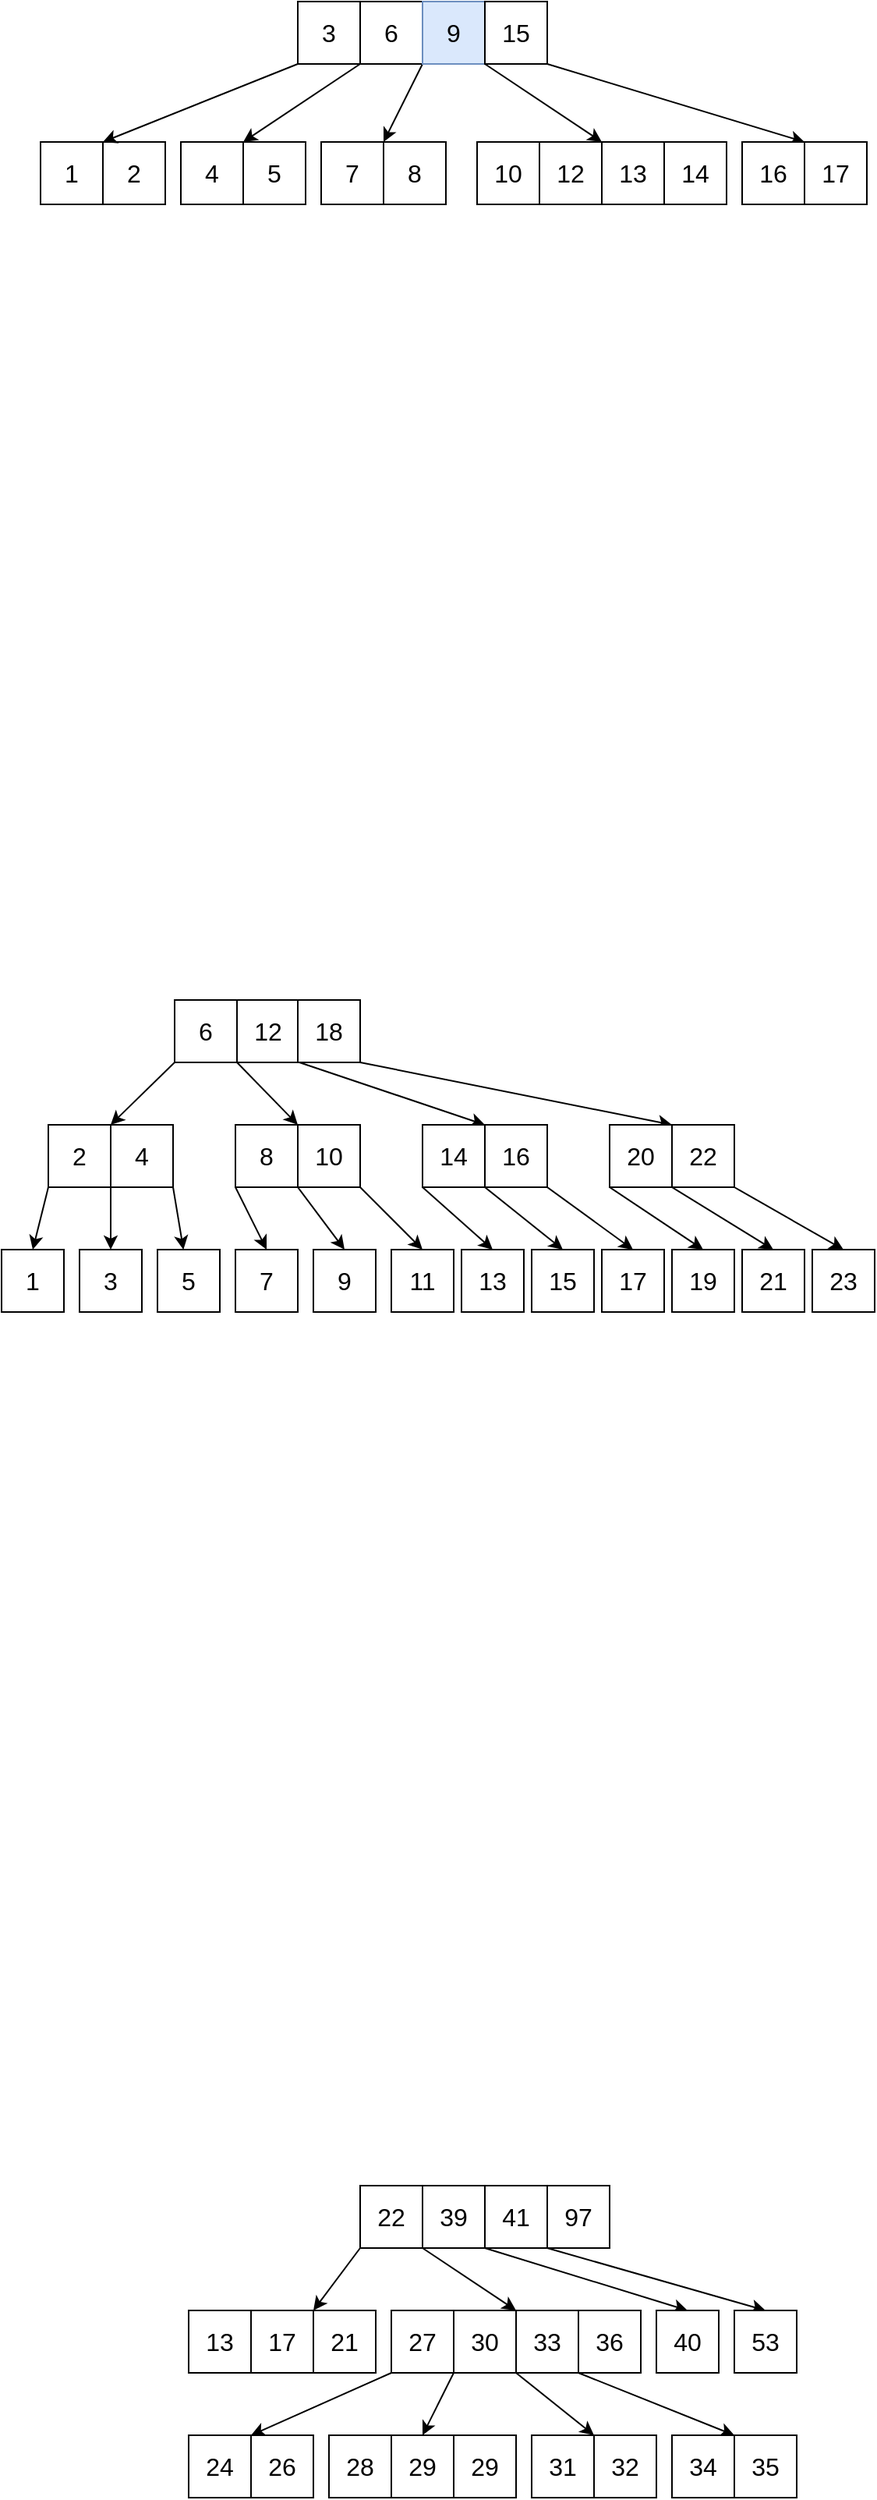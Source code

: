 <mxfile version="16.5.3" type="github"><diagram id="HsHGnJHCet1yRF-VERQW" name="Page-1"><mxGraphModel dx="1399" dy="1948" grid="1" gridSize="10" guides="1" tooltips="1" connect="1" arrows="1" fold="1" page="0" pageScale="1" pageWidth="827" pageHeight="1169" math="0" shadow="0"><root><mxCell id="0"/><mxCell id="1" parent="0"/><mxCell id="9dE5JUCbKYj7Kiz-Bpzf-1" value="39" style="rounded=0;whiteSpace=wrap;html=1;fontSize=16;gradientColor=none;" parent="1" vertex="1"><mxGeometry x="40" y="320" width="40" height="40" as="geometry"/></mxCell><mxCell id="9dE5JUCbKYj7Kiz-Bpzf-34" style="edgeStyle=none;rounded=0;orthogonalLoop=1;jettySize=auto;html=1;exitX=0;exitY=1;exitDx=0;exitDy=0;entryX=0;entryY=0;entryDx=0;entryDy=0;fontSize=16;" parent="1" source="9dE5JUCbKYj7Kiz-Bpzf-27" target="9dE5JUCbKYj7Kiz-Bpzf-32" edge="1"><mxGeometry relative="1" as="geometry"/></mxCell><mxCell id="9dE5JUCbKYj7Kiz-Bpzf-42" style="edgeStyle=none;rounded=0;orthogonalLoop=1;jettySize=auto;html=1;exitX=1;exitY=1;exitDx=0;exitDy=0;entryX=0;entryY=0;entryDx=0;entryDy=0;fontSize=16;" parent="1" source="9dE5JUCbKYj7Kiz-Bpzf-27" target="9dE5JUCbKYj7Kiz-Bpzf-40" edge="1"><mxGeometry relative="1" as="geometry"/></mxCell><mxCell id="9dE5JUCbKYj7Kiz-Bpzf-27" value="22" style="rounded=0;whiteSpace=wrap;html=1;fontSize=16;gradientColor=none;" parent="1" vertex="1"><mxGeometry y="320" width="40" height="40" as="geometry"/></mxCell><mxCell id="9dE5JUCbKYj7Kiz-Bpzf-36" style="edgeStyle=none;rounded=0;orthogonalLoop=1;jettySize=auto;html=1;exitX=0;exitY=1;exitDx=0;exitDy=0;entryX=0.5;entryY=0;entryDx=0;entryDy=0;fontSize=16;" parent="1" source="9dE5JUCbKYj7Kiz-Bpzf-28" target="9dE5JUCbKYj7Kiz-Bpzf-30" edge="1"><mxGeometry relative="1" as="geometry"/></mxCell><mxCell id="9dE5JUCbKYj7Kiz-Bpzf-28" value="97" style="rounded=0;whiteSpace=wrap;html=1;fontSize=16;gradientColor=none;" parent="1" vertex="1"><mxGeometry x="120" y="320" width="40" height="40" as="geometry"/></mxCell><mxCell id="9dE5JUCbKYj7Kiz-Bpzf-35" style="edgeStyle=none;rounded=0;orthogonalLoop=1;jettySize=auto;html=1;exitX=0;exitY=1;exitDx=0;exitDy=0;entryX=0.5;entryY=0;entryDx=0;entryDy=0;fontSize=16;" parent="1" source="9dE5JUCbKYj7Kiz-Bpzf-29" target="9dE5JUCbKYj7Kiz-Bpzf-33" edge="1"><mxGeometry relative="1" as="geometry"/></mxCell><mxCell id="9dE5JUCbKYj7Kiz-Bpzf-29" value="41" style="rounded=0;whiteSpace=wrap;html=1;fontSize=16;gradientColor=none;" parent="1" vertex="1"><mxGeometry x="80" y="320" width="40" height="40" as="geometry"/></mxCell><mxCell id="9dE5JUCbKYj7Kiz-Bpzf-30" value="53" style="rounded=0;whiteSpace=wrap;html=1;fontSize=16;gradientColor=none;" parent="1" vertex="1"><mxGeometry x="240" y="400" width="40" height="40" as="geometry"/></mxCell><mxCell id="9dE5JUCbKYj7Kiz-Bpzf-31" value="17" style="rounded=0;whiteSpace=wrap;html=1;fontSize=16;gradientColor=none;" parent="1" vertex="1"><mxGeometry x="-70" y="400" width="40" height="40" as="geometry"/></mxCell><mxCell id="9dE5JUCbKYj7Kiz-Bpzf-32" value="21" style="rounded=0;whiteSpace=wrap;html=1;fontSize=16;gradientColor=none;" parent="1" vertex="1"><mxGeometry x="-30" y="400" width="40" height="40" as="geometry"/></mxCell><mxCell id="9dE5JUCbKYj7Kiz-Bpzf-33" value="40" style="rounded=0;whiteSpace=wrap;html=1;fontSize=16;gradientColor=none;" parent="1" vertex="1"><mxGeometry x="190" y="400" width="40" height="40" as="geometry"/></mxCell><mxCell id="9dE5JUCbKYj7Kiz-Bpzf-57" style="edgeStyle=none;rounded=0;orthogonalLoop=1;jettySize=auto;html=1;exitX=1;exitY=1;exitDx=0;exitDy=0;entryX=0;entryY=0;entryDx=0;entryDy=0;fontSize=16;" parent="1" source="9dE5JUCbKYj7Kiz-Bpzf-37" target="9dE5JUCbKYj7Kiz-Bpzf-56" edge="1"><mxGeometry relative="1" as="geometry"/></mxCell><mxCell id="9dE5JUCbKYj7Kiz-Bpzf-37" value="30" style="rounded=0;whiteSpace=wrap;html=1;fontSize=16;gradientColor=none;" parent="1" vertex="1"><mxGeometry x="60" y="400" width="40" height="40" as="geometry"/></mxCell><mxCell id="9dE5JUCbKYj7Kiz-Bpzf-47" style="edgeStyle=none;rounded=0;orthogonalLoop=1;jettySize=auto;html=1;exitX=1;exitY=1;exitDx=0;exitDy=0;entryX=0.5;entryY=0;entryDx=0;entryDy=0;fontSize=16;" parent="1" source="9dE5JUCbKYj7Kiz-Bpzf-39" target="9dE5JUCbKYj7Kiz-Bpzf-46" edge="1"><mxGeometry relative="1" as="geometry"/></mxCell><mxCell id="9dE5JUCbKYj7Kiz-Bpzf-49" style="edgeStyle=none;rounded=0;orthogonalLoop=1;jettySize=auto;html=1;exitX=0;exitY=1;exitDx=0;exitDy=0;entryX=1;entryY=0;entryDx=0;entryDy=0;fontSize=16;" parent="1" source="9dE5JUCbKYj7Kiz-Bpzf-39" target="9dE5JUCbKYj7Kiz-Bpzf-45" edge="1"><mxGeometry relative="1" as="geometry"/></mxCell><mxCell id="9dE5JUCbKYj7Kiz-Bpzf-39" value="27" style="rounded=0;whiteSpace=wrap;html=1;fontSize=16;gradientColor=none;" parent="1" vertex="1"><mxGeometry x="20" y="400" width="40" height="40" as="geometry"/></mxCell><mxCell id="9dE5JUCbKYj7Kiz-Bpzf-48" style="edgeStyle=none;rounded=0;orthogonalLoop=1;jettySize=auto;html=1;exitX=1;exitY=1;exitDx=0;exitDy=0;entryX=1;entryY=0;entryDx=0;entryDy=0;fontSize=16;" parent="1" source="9dE5JUCbKYj7Kiz-Bpzf-40" target="9dE5JUCbKYj7Kiz-Bpzf-44" edge="1"><mxGeometry relative="1" as="geometry"/></mxCell><mxCell id="9dE5JUCbKYj7Kiz-Bpzf-40" value="33" style="rounded=0;whiteSpace=wrap;html=1;fontSize=16;gradientColor=none;" parent="1" vertex="1"><mxGeometry x="100" y="400" width="40" height="40" as="geometry"/></mxCell><mxCell id="9dE5JUCbKYj7Kiz-Bpzf-41" value="36" style="rounded=0;whiteSpace=wrap;html=1;fontSize=16;gradientColor=none;" parent="1" vertex="1"><mxGeometry x="140" y="400" width="40" height="40" as="geometry"/></mxCell><mxCell id="9dE5JUCbKYj7Kiz-Bpzf-43" value="35" style="rounded=0;whiteSpace=wrap;html=1;fontSize=16;gradientColor=none;" parent="1" vertex="1"><mxGeometry x="240" y="480" width="40" height="40" as="geometry"/></mxCell><mxCell id="9dE5JUCbKYj7Kiz-Bpzf-44" value="34" style="rounded=0;whiteSpace=wrap;html=1;fontSize=16;gradientColor=none;" parent="1" vertex="1"><mxGeometry x="200" y="480" width="40" height="40" as="geometry"/></mxCell><mxCell id="9dE5JUCbKYj7Kiz-Bpzf-45" value="24" style="rounded=0;whiteSpace=wrap;html=1;fontSize=16;gradientColor=none;" parent="1" vertex="1"><mxGeometry x="-110" y="480" width="40" height="40" as="geometry"/></mxCell><mxCell id="9dE5JUCbKYj7Kiz-Bpzf-46" value="29" style="rounded=0;whiteSpace=wrap;html=1;fontSize=16;gradientColor=none;" parent="1" vertex="1"><mxGeometry x="20" y="480" width="40" height="40" as="geometry"/></mxCell><mxCell id="9dE5JUCbKYj7Kiz-Bpzf-50" value="26" style="rounded=0;whiteSpace=wrap;html=1;fontSize=16;gradientColor=none;" parent="1" vertex="1"><mxGeometry x="-70" y="480" width="40" height="40" as="geometry"/></mxCell><mxCell id="9dE5JUCbKYj7Kiz-Bpzf-52" value="13" style="rounded=0;whiteSpace=wrap;html=1;fontSize=16;gradientColor=none;" parent="1" vertex="1"><mxGeometry x="-110" y="400" width="40" height="40" as="geometry"/></mxCell><mxCell id="9dE5JUCbKYj7Kiz-Bpzf-53" value="28" style="rounded=0;whiteSpace=wrap;html=1;fontSize=16;gradientColor=none;" parent="1" vertex="1"><mxGeometry x="-20" y="480" width="40" height="40" as="geometry"/></mxCell><mxCell id="9dE5JUCbKYj7Kiz-Bpzf-54" value="29" style="rounded=0;whiteSpace=wrap;html=1;fontSize=16;gradientColor=none;" parent="1" vertex="1"><mxGeometry x="60" y="480" width="40" height="40" as="geometry"/></mxCell><mxCell id="9dE5JUCbKYj7Kiz-Bpzf-55" value="31" style="rounded=0;whiteSpace=wrap;html=1;fontSize=16;gradientColor=none;" parent="1" vertex="1"><mxGeometry x="110" y="480" width="40" height="40" as="geometry"/></mxCell><mxCell id="9dE5JUCbKYj7Kiz-Bpzf-56" value="32" style="rounded=0;whiteSpace=wrap;html=1;fontSize=16;gradientColor=none;" parent="1" vertex="1"><mxGeometry x="150" y="480" width="40" height="40" as="geometry"/></mxCell><mxCell id="7C6iWExIwOKQ3BnG_yjN-1" value="1" style="rounded=0;whiteSpace=wrap;html=1;fontSize=16;gradientColor=none;" parent="1" vertex="1"><mxGeometry x="-230" y="-280" width="40" height="40" as="geometry"/></mxCell><mxCell id="7C6iWExIwOKQ3BnG_yjN-8" style="edgeStyle=orthogonalEdgeStyle;rounded=0;orthogonalLoop=1;jettySize=auto;html=1;exitX=1;exitY=1;exitDx=0;exitDy=0;entryX=0.5;entryY=0;entryDx=0;entryDy=0;" parent="1" source="7C6iWExIwOKQ3BnG_yjN-2" target="7C6iWExIwOKQ3BnG_yjN-3" edge="1"><mxGeometry relative="1" as="geometry"/></mxCell><mxCell id="7C6iWExIwOKQ3BnG_yjN-18" style="edgeStyle=none;rounded=0;orthogonalLoop=1;jettySize=auto;html=1;exitX=0;exitY=1;exitDx=0;exitDy=0;entryX=0.5;entryY=0;entryDx=0;entryDy=0;" parent="1" source="7C6iWExIwOKQ3BnG_yjN-2" target="7C6iWExIwOKQ3BnG_yjN-1" edge="1"><mxGeometry relative="1" as="geometry"/></mxCell><mxCell id="7C6iWExIwOKQ3BnG_yjN-2" value="2" style="rounded=0;whiteSpace=wrap;html=1;fontSize=16;gradientColor=none;" parent="1" vertex="1"><mxGeometry x="-200" y="-360" width="40" height="40" as="geometry"/></mxCell><mxCell id="7C6iWExIwOKQ3BnG_yjN-3" value="3" style="rounded=0;whiteSpace=wrap;html=1;fontSize=16;gradientColor=none;" parent="1" vertex="1"><mxGeometry x="-180" y="-280" width="40" height="40" as="geometry"/></mxCell><mxCell id="7C6iWExIwOKQ3BnG_yjN-12" style="rounded=0;orthogonalLoop=1;jettySize=auto;html=1;exitX=1;exitY=1;exitDx=0;exitDy=0;" parent="1" source="7C6iWExIwOKQ3BnG_yjN-6" target="7C6iWExIwOKQ3BnG_yjN-7" edge="1"><mxGeometry relative="1" as="geometry"/></mxCell><mxCell id="7C6iWExIwOKQ3BnG_yjN-6" value="4" style="rounded=0;whiteSpace=wrap;html=1;fontSize=16;gradientColor=none;" parent="1" vertex="1"><mxGeometry x="-160" y="-360" width="40" height="40" as="geometry"/></mxCell><mxCell id="7C6iWExIwOKQ3BnG_yjN-7" value="5" style="rounded=0;whiteSpace=wrap;html=1;fontSize=16;gradientColor=none;" parent="1" vertex="1"><mxGeometry x="-130" y="-280" width="40" height="40" as="geometry"/></mxCell><mxCell id="4iza4DcokvHvDO2B3_k8-5" style="edgeStyle=none;rounded=0;orthogonalLoop=1;jettySize=auto;html=1;exitX=0;exitY=1;exitDx=0;exitDy=0;entryX=0;entryY=0;entryDx=0;entryDy=0;" parent="1" source="7C6iWExIwOKQ3BnG_yjN-10" target="7C6iWExIwOKQ3BnG_yjN-6" edge="1"><mxGeometry relative="1" as="geometry"/></mxCell><mxCell id="4iza4DcokvHvDO2B3_k8-6" style="edgeStyle=none;rounded=0;orthogonalLoop=1;jettySize=auto;html=1;exitX=1;exitY=1;exitDx=0;exitDy=0;entryX=0;entryY=0;entryDx=0;entryDy=0;" parent="1" source="7C6iWExIwOKQ3BnG_yjN-10" target="7C6iWExIwOKQ3BnG_yjN-20" edge="1"><mxGeometry relative="1" as="geometry"/></mxCell><mxCell id="7C6iWExIwOKQ3BnG_yjN-10" value="6" style="rounded=0;whiteSpace=wrap;html=1;fontSize=16;gradientColor=none;" parent="1" vertex="1"><mxGeometry x="-119" y="-440" width="40" height="40" as="geometry"/></mxCell><mxCell id="7C6iWExIwOKQ3BnG_yjN-11" value="7" style="rounded=0;whiteSpace=wrap;html=1;fontSize=16;gradientColor=none;" parent="1" vertex="1"><mxGeometry x="-80" y="-280" width="40" height="40" as="geometry"/></mxCell><mxCell id="7C6iWExIwOKQ3BnG_yjN-19" style="edgeStyle=none;rounded=0;orthogonalLoop=1;jettySize=auto;html=1;exitX=1;exitY=1;exitDx=0;exitDy=0;entryX=0.5;entryY=0;entryDx=0;entryDy=0;" parent="1" source="7C6iWExIwOKQ3BnG_yjN-15" target="7C6iWExIwOKQ3BnG_yjN-16" edge="1"><mxGeometry relative="1" as="geometry"/></mxCell><mxCell id="4iza4DcokvHvDO2B3_k8-4" style="edgeStyle=none;rounded=0;orthogonalLoop=1;jettySize=auto;html=1;exitX=0;exitY=1;exitDx=0;exitDy=0;entryX=0.5;entryY=0;entryDx=0;entryDy=0;" parent="1" source="7C6iWExIwOKQ3BnG_yjN-15" target="7C6iWExIwOKQ3BnG_yjN-11" edge="1"><mxGeometry relative="1" as="geometry"/></mxCell><mxCell id="7C6iWExIwOKQ3BnG_yjN-15" value="8" style="rounded=0;whiteSpace=wrap;html=1;fontSize=16;gradientColor=none;" parent="1" vertex="1"><mxGeometry x="-80" y="-360" width="40" height="40" as="geometry"/></mxCell><mxCell id="7C6iWExIwOKQ3BnG_yjN-16" value="9" style="rounded=0;whiteSpace=wrap;html=1;fontSize=16;gradientColor=none;" parent="1" vertex="1"><mxGeometry x="-30" y="-280" width="40" height="40" as="geometry"/></mxCell><mxCell id="4iza4DcokvHvDO2B3_k8-2" style="rounded=0;orthogonalLoop=1;jettySize=auto;html=1;exitX=1;exitY=1;exitDx=0;exitDy=0;entryX=0.5;entryY=0;entryDx=0;entryDy=0;" parent="1" source="7C6iWExIwOKQ3BnG_yjN-20" target="7C6iWExIwOKQ3BnG_yjN-21" edge="1"><mxGeometry relative="1" as="geometry"/></mxCell><mxCell id="7C6iWExIwOKQ3BnG_yjN-20" value="10" style="rounded=0;whiteSpace=wrap;html=1;fontSize=16;gradientColor=none;" parent="1" vertex="1"><mxGeometry x="-40" y="-360" width="40" height="40" as="geometry"/></mxCell><mxCell id="7C6iWExIwOKQ3BnG_yjN-21" value="11" style="rounded=0;whiteSpace=wrap;html=1;fontSize=16;gradientColor=none;" parent="1" vertex="1"><mxGeometry x="20" y="-280" width="40" height="40" as="geometry"/></mxCell><mxCell id="7C6iWExIwOKQ3BnG_yjN-30" value="1" style="rounded=0;whiteSpace=wrap;html=1;fontSize=16;gradientColor=none;" parent="1" vertex="1"><mxGeometry x="-205" y="-990" width="40" height="40" as="geometry"/></mxCell><mxCell id="7C6iWExIwOKQ3BnG_yjN-31" value="2" style="rounded=0;whiteSpace=wrap;html=1;fontSize=16;gradientColor=none;" parent="1" vertex="1"><mxGeometry x="-165" y="-990" width="40" height="40" as="geometry"/></mxCell><mxCell id="7C6iWExIwOKQ3BnG_yjN-36" style="edgeStyle=none;rounded=0;orthogonalLoop=1;jettySize=auto;html=1;exitX=0;exitY=1;exitDx=0;exitDy=0;entryX=0;entryY=0;entryDx=0;entryDy=0;" parent="1" source="7C6iWExIwOKQ3BnG_yjN-32" target="7C6iWExIwOKQ3BnG_yjN-31" edge="1"><mxGeometry relative="1" as="geometry"/></mxCell><mxCell id="7C6iWExIwOKQ3BnG_yjN-37" style="edgeStyle=none;rounded=0;orthogonalLoop=1;jettySize=auto;html=1;exitX=1;exitY=1;exitDx=0;exitDy=0;entryX=1;entryY=0;entryDx=0;entryDy=0;" parent="1" source="7C6iWExIwOKQ3BnG_yjN-32" target="7C6iWExIwOKQ3BnG_yjN-33" edge="1"><mxGeometry relative="1" as="geometry"/></mxCell><mxCell id="7C6iWExIwOKQ3BnG_yjN-32" value="3" style="rounded=0;whiteSpace=wrap;html=1;fontSize=16;gradientColor=none;" parent="1" vertex="1"><mxGeometry x="-40" y="-1080" width="40" height="40" as="geometry"/></mxCell><mxCell id="7C6iWExIwOKQ3BnG_yjN-33" value="4" style="rounded=0;whiteSpace=wrap;html=1;fontSize=16;gradientColor=none;" parent="1" vertex="1"><mxGeometry x="-115" y="-990" width="40" height="40" as="geometry"/></mxCell><mxCell id="7C6iWExIwOKQ3BnG_yjN-35" value="5" style="rounded=0;whiteSpace=wrap;html=1;fontSize=16;gradientColor=none;" parent="1" vertex="1"><mxGeometry x="-75" y="-990" width="40" height="40" as="geometry"/></mxCell><mxCell id="7C6iWExIwOKQ3BnG_yjN-41" style="edgeStyle=none;rounded=0;orthogonalLoop=1;jettySize=auto;html=1;exitX=1;exitY=1;exitDx=0;exitDy=0;entryX=1;entryY=0;entryDx=0;entryDy=0;" parent="1" source="7C6iWExIwOKQ3BnG_yjN-38" target="7C6iWExIwOKQ3BnG_yjN-39" edge="1"><mxGeometry relative="1" as="geometry"/></mxCell><mxCell id="7C6iWExIwOKQ3BnG_yjN-38" value="6" style="rounded=0;whiteSpace=wrap;html=1;fontSize=16;gradientColor=none;" parent="1" vertex="1"><mxGeometry y="-1080" width="40" height="40" as="geometry"/></mxCell><mxCell id="7C6iWExIwOKQ3BnG_yjN-39" value="7" style="rounded=0;whiteSpace=wrap;html=1;fontSize=16;gradientColor=none;" parent="1" vertex="1"><mxGeometry x="-25" y="-990" width="40" height="40" as="geometry"/></mxCell><mxCell id="7C6iWExIwOKQ3BnG_yjN-40" value="8" style="rounded=0;whiteSpace=wrap;html=1;fontSize=16;gradientColor=none;" parent="1" vertex="1"><mxGeometry x="15" y="-990" width="40" height="40" as="geometry"/></mxCell><mxCell id="7C6iWExIwOKQ3BnG_yjN-42" value="9" style="rounded=0;whiteSpace=wrap;html=1;fontSize=16;fillColor=#dae8fc;strokeColor=#6c8ebf;" parent="1" vertex="1"><mxGeometry x="40" y="-1080" width="40" height="40" as="geometry"/></mxCell><mxCell id="7C6iWExIwOKQ3BnG_yjN-43" value="10" style="rounded=0;whiteSpace=wrap;html=1;fontSize=16;gradientColor=none;" parent="1" vertex="1"><mxGeometry x="75" y="-990" width="40" height="40" as="geometry"/></mxCell><mxCell id="7C6iWExIwOKQ3BnG_yjN-49" style="edgeStyle=none;rounded=0;orthogonalLoop=1;jettySize=auto;html=1;exitX=0;exitY=1;exitDx=0;exitDy=0;entryX=0;entryY=0;entryDx=0;entryDy=0;" parent="1" source="7C6iWExIwOKQ3BnG_yjN-50" target="7C6iWExIwOKQ3BnG_yjN-47" edge="1"><mxGeometry relative="1" as="geometry"/></mxCell><mxCell id="7C6iWExIwOKQ3BnG_yjN-46" value="12" style="rounded=0;whiteSpace=wrap;html=1;fontSize=16;" parent="1" vertex="1"><mxGeometry x="115" y="-990" width="40" height="40" as="geometry"/></mxCell><mxCell id="7C6iWExIwOKQ3BnG_yjN-47" value="13" style="rounded=0;whiteSpace=wrap;html=1;fontSize=16;gradientColor=none;" parent="1" vertex="1"><mxGeometry x="155" y="-990" width="40" height="40" as="geometry"/></mxCell><mxCell id="7C6iWExIwOKQ3BnG_yjN-48" value="14" style="rounded=0;whiteSpace=wrap;html=1;fontSize=16;gradientColor=none;" parent="1" vertex="1"><mxGeometry x="195" y="-990" width="40" height="40" as="geometry"/></mxCell><mxCell id="7C6iWExIwOKQ3BnG_yjN-62" style="edgeStyle=none;rounded=0;orthogonalLoop=1;jettySize=auto;html=1;exitX=1;exitY=1;exitDx=0;exitDy=0;entryX=1;entryY=0;entryDx=0;entryDy=0;" parent="1" source="7C6iWExIwOKQ3BnG_yjN-50" target="7C6iWExIwOKQ3BnG_yjN-51" edge="1"><mxGeometry relative="1" as="geometry"/></mxCell><mxCell id="7C6iWExIwOKQ3BnG_yjN-50" value="15" style="rounded=0;whiteSpace=wrap;html=1;fontSize=16;gradientColor=none;" parent="1" vertex="1"><mxGeometry x="80" y="-1080" width="40" height="40" as="geometry"/></mxCell><mxCell id="7C6iWExIwOKQ3BnG_yjN-51" value="16" style="rounded=0;whiteSpace=wrap;html=1;fontSize=16;gradientColor=none;" parent="1" vertex="1"><mxGeometry x="245" y="-990" width="40" height="40" as="geometry"/></mxCell><mxCell id="7C6iWExIwOKQ3BnG_yjN-52" value="17" style="rounded=0;whiteSpace=wrap;html=1;fontSize=16;gradientColor=none;" parent="1" vertex="1"><mxGeometry x="285" y="-990" width="40" height="40" as="geometry"/></mxCell><mxCell id="4iza4DcokvHvDO2B3_k8-32" style="edgeStyle=none;rounded=0;orthogonalLoop=1;jettySize=auto;html=1;exitX=1;exitY=1;exitDx=0;exitDy=0;entryX=0;entryY=0;entryDx=0;entryDy=0;" parent="1" source="4iza4DcokvHvDO2B3_k8-20" target="4iza4DcokvHvDO2B3_k8-28" edge="1"><mxGeometry relative="1" as="geometry"/></mxCell><mxCell id="4iza4DcokvHvDO2B3_k8-20" value="12" style="rounded=0;whiteSpace=wrap;html=1;fontSize=16;gradientColor=none;" parent="1" vertex="1"><mxGeometry x="-79" y="-440" width="40" height="40" as="geometry"/></mxCell><mxCell id="4iza4DcokvHvDO2B3_k8-21" value="13" style="rounded=0;whiteSpace=wrap;html=1;fontSize=16;gradientColor=none;" parent="1" vertex="1"><mxGeometry x="65" y="-280" width="40" height="40" as="geometry"/></mxCell><mxCell id="4iza4DcokvHvDO2B3_k8-27" style="edgeStyle=none;rounded=0;orthogonalLoop=1;jettySize=auto;html=1;exitX=1;exitY=1;exitDx=0;exitDy=0;entryX=0.5;entryY=0;entryDx=0;entryDy=0;" parent="1" source="4iza4DcokvHvDO2B3_k8-25" target="4iza4DcokvHvDO2B3_k8-26" edge="1"><mxGeometry relative="1" as="geometry"/></mxCell><mxCell id="4iza4DcokvHvDO2B3_k8-33" style="edgeStyle=none;rounded=0;orthogonalLoop=1;jettySize=auto;html=1;exitX=0;exitY=1;exitDx=0;exitDy=0;entryX=0.5;entryY=0;entryDx=0;entryDy=0;" parent="1" source="4iza4DcokvHvDO2B3_k8-25" target="4iza4DcokvHvDO2B3_k8-21" edge="1"><mxGeometry relative="1" as="geometry"/></mxCell><mxCell id="4iza4DcokvHvDO2B3_k8-25" value="14" style="rounded=0;whiteSpace=wrap;html=1;fontSize=16;gradientColor=none;" parent="1" vertex="1"><mxGeometry x="40" y="-360" width="40" height="40" as="geometry"/></mxCell><mxCell id="4iza4DcokvHvDO2B3_k8-26" value="15" style="rounded=0;whiteSpace=wrap;html=1;fontSize=16;gradientColor=none;" parent="1" vertex="1"><mxGeometry x="110" y="-280" width="40" height="40" as="geometry"/></mxCell><mxCell id="4iza4DcokvHvDO2B3_k8-30" style="edgeStyle=none;rounded=0;orthogonalLoop=1;jettySize=auto;html=1;exitX=1;exitY=1;exitDx=0;exitDy=0;entryX=0.5;entryY=0;entryDx=0;entryDy=0;" parent="1" source="4iza4DcokvHvDO2B3_k8-28" target="4iza4DcokvHvDO2B3_k8-29" edge="1"><mxGeometry relative="1" as="geometry"/></mxCell><mxCell id="4iza4DcokvHvDO2B3_k8-28" value="16" style="rounded=0;whiteSpace=wrap;html=1;fontSize=16;gradientColor=none;" parent="1" vertex="1"><mxGeometry x="80" y="-360" width="40" height="40" as="geometry"/></mxCell><mxCell id="4iza4DcokvHvDO2B3_k8-29" value="17" style="rounded=0;whiteSpace=wrap;html=1;fontSize=16;gradientColor=none;" parent="1" vertex="1"><mxGeometry x="155" y="-280" width="40" height="40" as="geometry"/></mxCell><mxCell id="4iza4DcokvHvDO2B3_k8-40" style="edgeStyle=none;rounded=0;orthogonalLoop=1;jettySize=auto;html=1;exitX=0;exitY=1;exitDx=0;exitDy=0;entryX=0.5;entryY=0;entryDx=0;entryDy=0;" parent="1" source="4iza4DcokvHvDO2B3_k8-35" target="4iza4DcokvHvDO2B3_k8-37" edge="1"><mxGeometry relative="1" as="geometry"/></mxCell><mxCell id="4iza4DcokvHvDO2B3_k8-43" style="edgeStyle=none;rounded=0;orthogonalLoop=1;jettySize=auto;html=1;exitX=1;exitY=1;exitDx=0;exitDy=0;entryX=0;entryY=0;entryDx=0;entryDy=0;" parent="1" source="4iza4DcokvHvDO2B3_k8-34" target="4iza4DcokvHvDO2B3_k8-36" edge="1"><mxGeometry relative="1" as="geometry"/></mxCell><mxCell id="4iza4DcokvHvDO2B3_k8-34" value="18" style="rounded=0;whiteSpace=wrap;html=1;fontSize=16;gradientColor=none;" parent="1" vertex="1"><mxGeometry x="-40" y="-440" width="40" height="40" as="geometry"/></mxCell><mxCell id="4iza4DcokvHvDO2B3_k8-35" value="20" style="rounded=0;whiteSpace=wrap;html=1;fontSize=16;gradientColor=none;" parent="1" vertex="1"><mxGeometry x="160" y="-360" width="40" height="40" as="geometry"/></mxCell><mxCell id="4iza4DcokvHvDO2B3_k8-41" style="edgeStyle=none;rounded=0;orthogonalLoop=1;jettySize=auto;html=1;exitX=0;exitY=1;exitDx=0;exitDy=0;entryX=0.5;entryY=0;entryDx=0;entryDy=0;" parent="1" source="4iza4DcokvHvDO2B3_k8-36" target="4iza4DcokvHvDO2B3_k8-38" edge="1"><mxGeometry relative="1" as="geometry"/></mxCell><mxCell id="4iza4DcokvHvDO2B3_k8-42" style="edgeStyle=none;rounded=0;orthogonalLoop=1;jettySize=auto;html=1;exitX=1;exitY=1;exitDx=0;exitDy=0;entryX=0.5;entryY=0;entryDx=0;entryDy=0;" parent="1" source="4iza4DcokvHvDO2B3_k8-36" target="4iza4DcokvHvDO2B3_k8-39" edge="1"><mxGeometry relative="1" as="geometry"/></mxCell><mxCell id="4iza4DcokvHvDO2B3_k8-36" value="22" style="rounded=0;whiteSpace=wrap;html=1;fontSize=16;gradientColor=none;" parent="1" vertex="1"><mxGeometry x="200" y="-360" width="40" height="40" as="geometry"/></mxCell><mxCell id="4iza4DcokvHvDO2B3_k8-37" value="19" style="rounded=0;whiteSpace=wrap;html=1;fontSize=16;gradientColor=none;" parent="1" vertex="1"><mxGeometry x="200" y="-280" width="40" height="40" as="geometry"/></mxCell><mxCell id="4iza4DcokvHvDO2B3_k8-38" value="21" style="rounded=0;whiteSpace=wrap;html=1;fontSize=16;gradientColor=none;" parent="1" vertex="1"><mxGeometry x="245" y="-280" width="40" height="40" as="geometry"/></mxCell><mxCell id="4iza4DcokvHvDO2B3_k8-39" value="23" style="rounded=0;whiteSpace=wrap;html=1;fontSize=16;gradientColor=none;" parent="1" vertex="1"><mxGeometry x="290" y="-280" width="40" height="40" as="geometry"/></mxCell></root></mxGraphModel></diagram></mxfile>